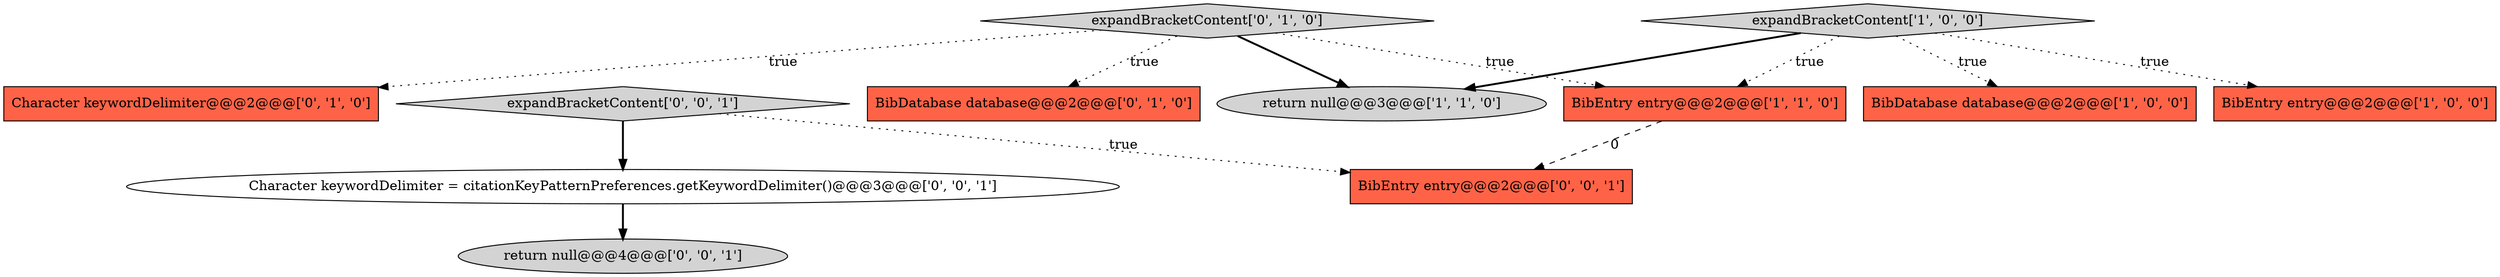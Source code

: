 digraph {
7 [style = filled, label = "expandBracketContent['0', '1', '0']", fillcolor = lightgray, shape = diamond image = "AAA0AAABBB2BBB"];
10 [style = filled, label = "BibEntry entry@@@2@@@['0', '0', '1']", fillcolor = tomato, shape = box image = "AAA0AAABBB3BBB"];
2 [style = filled, label = "expandBracketContent['1', '0', '0']", fillcolor = lightgray, shape = diamond image = "AAA0AAABBB1BBB"];
5 [style = filled, label = "BibDatabase database@@@2@@@['0', '1', '0']", fillcolor = tomato, shape = box image = "AAA0AAABBB2BBB"];
0 [style = filled, label = "BibDatabase database@@@2@@@['1', '0', '0']", fillcolor = tomato, shape = box image = "AAA0AAABBB1BBB"];
1 [style = filled, label = "return null@@@3@@@['1', '1', '0']", fillcolor = lightgray, shape = ellipse image = "AAA0AAABBB1BBB"];
6 [style = filled, label = "Character keywordDelimiter@@@2@@@['0', '1', '0']", fillcolor = tomato, shape = box image = "AAA0AAABBB2BBB"];
11 [style = filled, label = "return null@@@4@@@['0', '0', '1']", fillcolor = lightgray, shape = ellipse image = "AAA0AAABBB3BBB"];
3 [style = filled, label = "BibEntry entry@@@2@@@['1', '0', '0']", fillcolor = tomato, shape = box image = "AAA0AAABBB1BBB"];
8 [style = filled, label = "expandBracketContent['0', '0', '1']", fillcolor = lightgray, shape = diamond image = "AAA0AAABBB3BBB"];
4 [style = filled, label = "BibEntry entry@@@2@@@['1', '1', '0']", fillcolor = tomato, shape = box image = "AAA0AAABBB1BBB"];
9 [style = filled, label = "Character keywordDelimiter = citationKeyPatternPreferences.getKeywordDelimiter()@@@3@@@['0', '0', '1']", fillcolor = white, shape = ellipse image = "AAA0AAABBB3BBB"];
8->10 [style = dotted, label="true"];
4->10 [style = dashed, label="0"];
7->1 [style = bold, label=""];
2->0 [style = dotted, label="true"];
7->4 [style = dotted, label="true"];
2->3 [style = dotted, label="true"];
2->4 [style = dotted, label="true"];
9->11 [style = bold, label=""];
8->9 [style = bold, label=""];
2->1 [style = bold, label=""];
7->5 [style = dotted, label="true"];
7->6 [style = dotted, label="true"];
}
